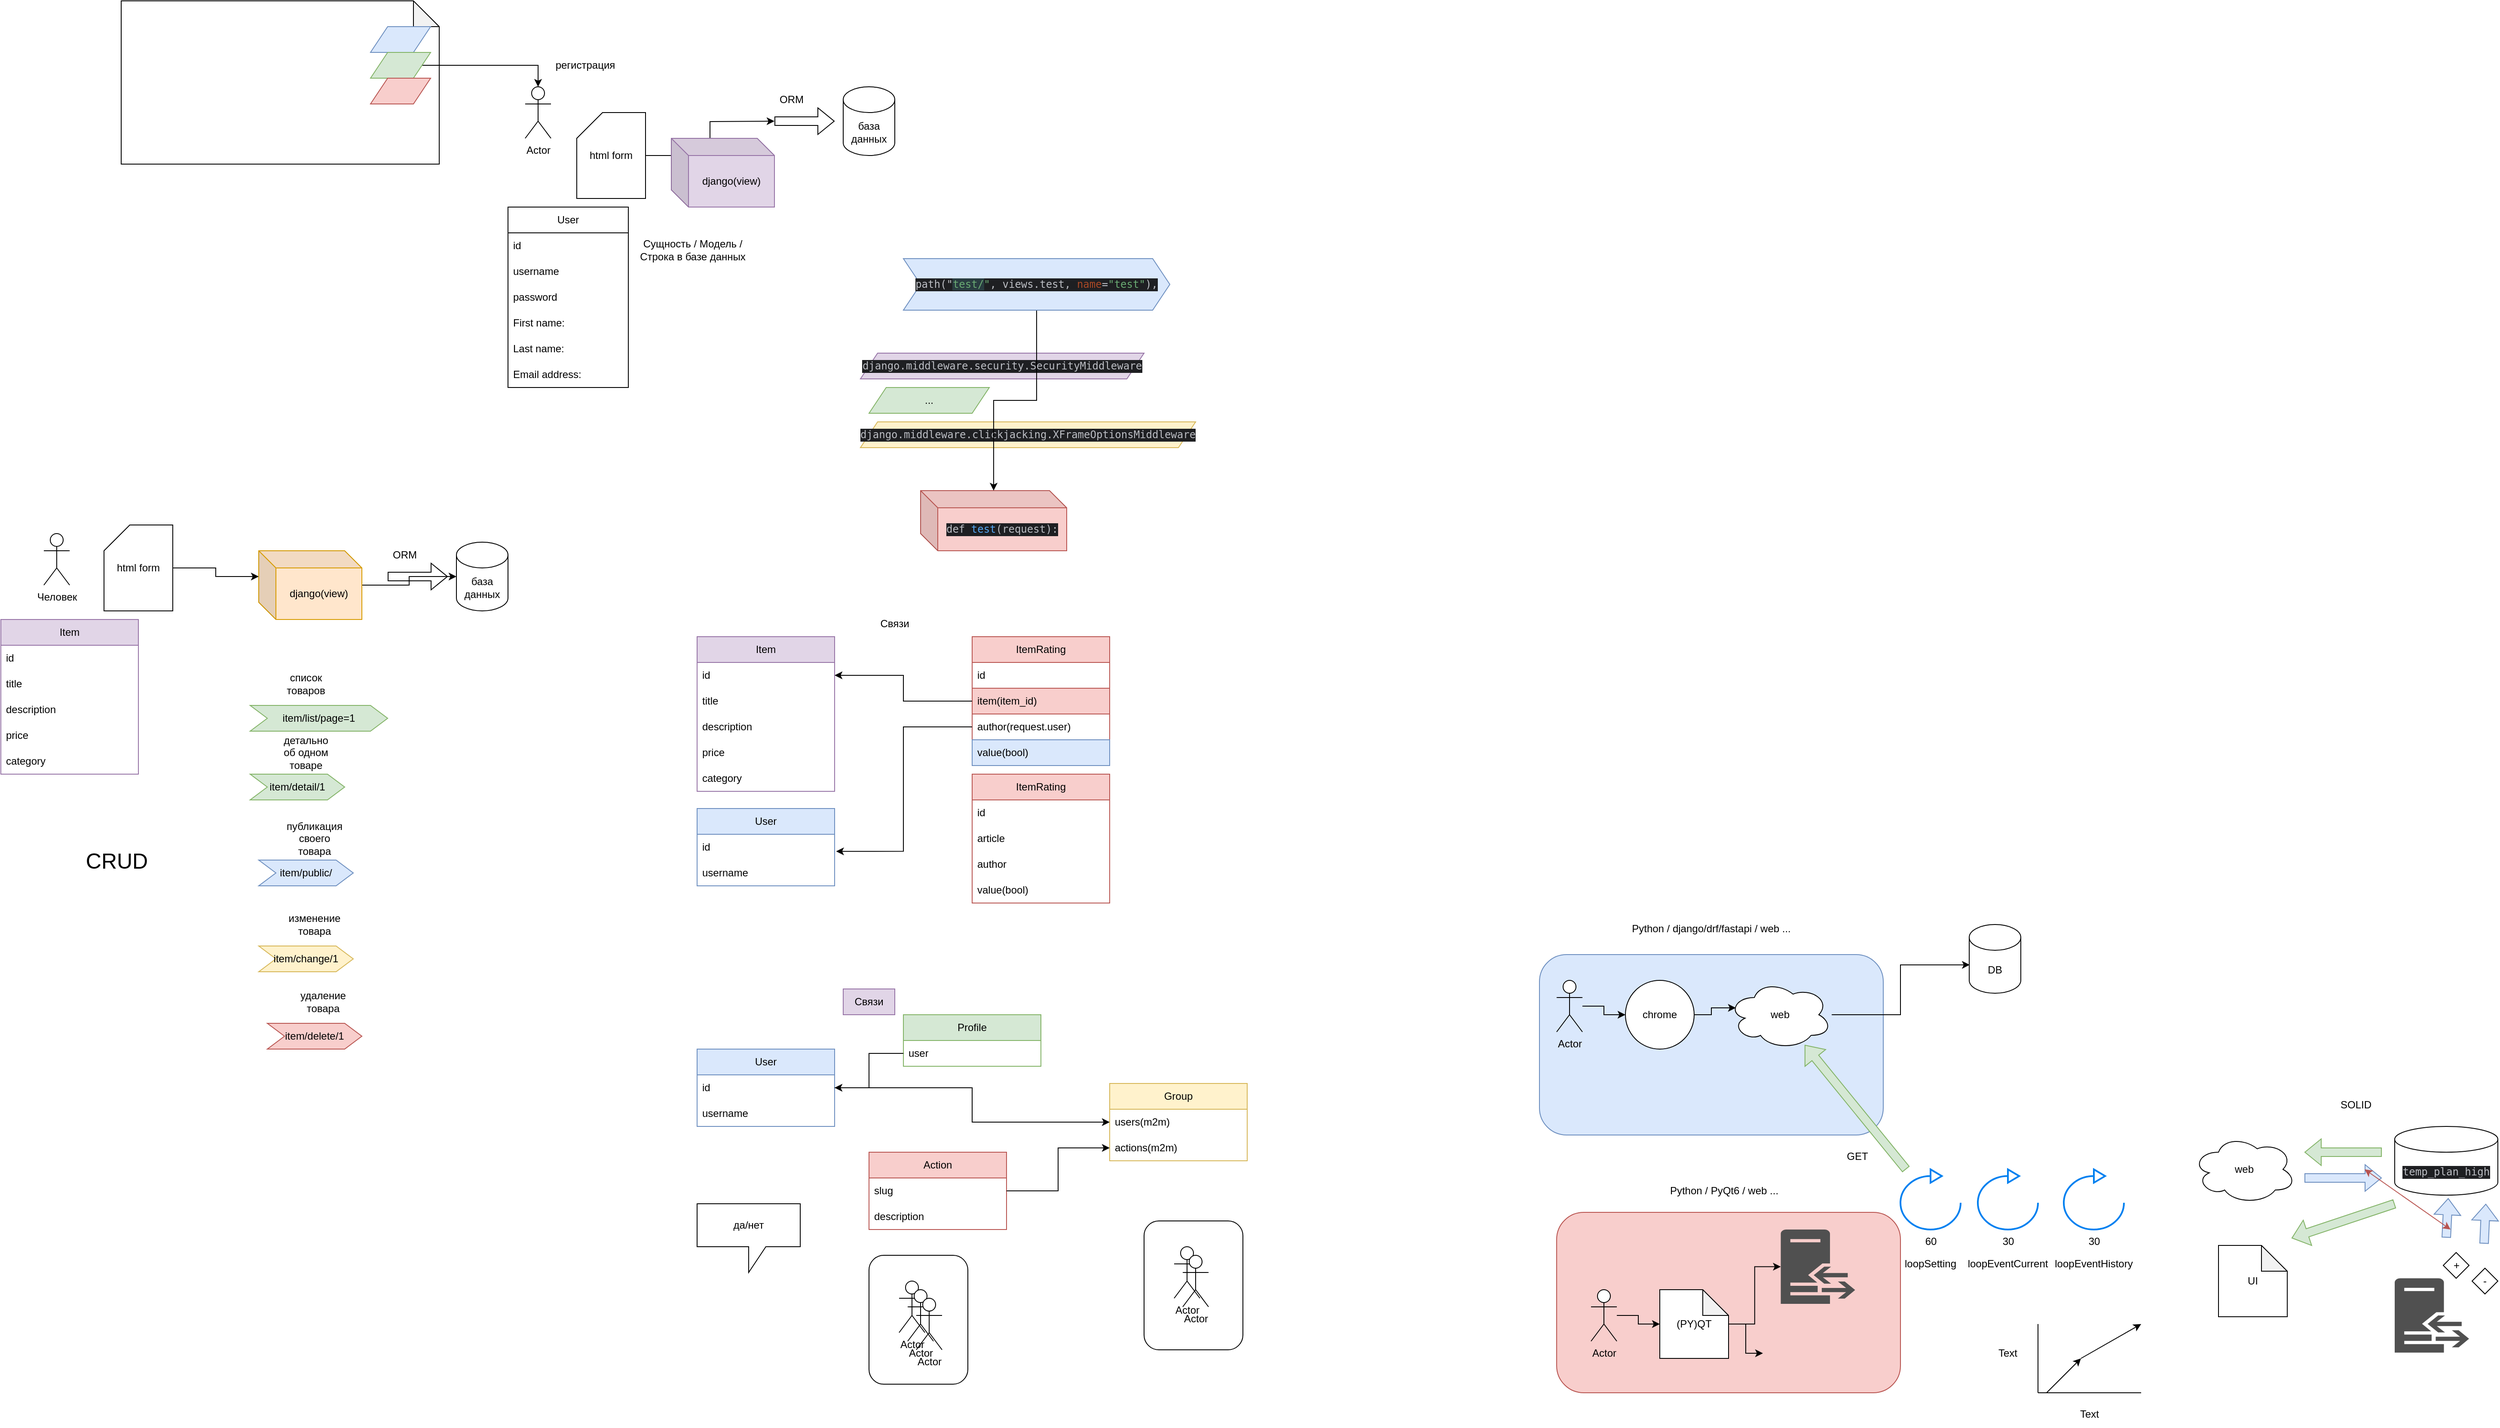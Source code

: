 <mxfile version="22.1.21" type="device">
  <diagram name="Page-1" id="q2rL_VKyclA_JpW7a91s">
    <mxGraphModel dx="658" dy="370" grid="1" gridSize="10" guides="1" tooltips="1" connect="1" arrows="1" fold="1" page="1" pageScale="1" pageWidth="850" pageHeight="1100" math="0" shadow="0">
      <root>
        <mxCell id="0" />
        <mxCell id="1" parent="0" />
        <mxCell id="zW5cg0SdhXVSHi8XT4jg-17" value="" style="rounded=1;whiteSpace=wrap;html=1;fillColor=#dae8fc;strokeColor=#6c8ebf;" vertex="1" parent="1">
          <mxGeometry x="1860" y="1250" width="400" height="210" as="geometry" />
        </mxCell>
        <mxCell id="zW5cg0SdhXVSHi8XT4jg-10" value="" style="rounded=1;whiteSpace=wrap;html=1;fillColor=#f8cecc;strokeColor=#b85450;" vertex="1" parent="1">
          <mxGeometry x="1880" y="1550" width="400" height="210" as="geometry" />
        </mxCell>
        <mxCell id="6tnuCzHY1u2nvvSiSaDE-1" value="" style="shape=note;whiteSpace=wrap;html=1;backgroundOutline=1;darkOpacity=0.05;" parent="1" vertex="1">
          <mxGeometry x="210" y="140" width="370" height="190" as="geometry" />
        </mxCell>
        <mxCell id="6tnuCzHY1u2nvvSiSaDE-2" value="" style="shape=parallelogram;perimeter=parallelogramPerimeter;whiteSpace=wrap;html=1;fixedSize=1;fillColor=#dae8fc;strokeColor=#6c8ebf;" parent="1" vertex="1">
          <mxGeometry x="500" y="170" width="70" height="30" as="geometry" />
        </mxCell>
        <mxCell id="6tnuCzHY1u2nvvSiSaDE-6" style="edgeStyle=orthogonalEdgeStyle;rounded=0;orthogonalLoop=1;jettySize=auto;html=1;" parent="1" source="6tnuCzHY1u2nvvSiSaDE-3" target="6tnuCzHY1u2nvvSiSaDE-5" edge="1">
          <mxGeometry relative="1" as="geometry" />
        </mxCell>
        <mxCell id="6tnuCzHY1u2nvvSiSaDE-3" value="" style="shape=parallelogram;perimeter=parallelogramPerimeter;whiteSpace=wrap;html=1;fixedSize=1;fillColor=#d5e8d4;strokeColor=#82b366;" parent="1" vertex="1">
          <mxGeometry x="500" y="200" width="70" height="30" as="geometry" />
        </mxCell>
        <mxCell id="6tnuCzHY1u2nvvSiSaDE-4" value="" style="shape=parallelogram;perimeter=parallelogramPerimeter;whiteSpace=wrap;html=1;fixedSize=1;fillColor=#f8cecc;strokeColor=#b85450;" parent="1" vertex="1">
          <mxGeometry x="500" y="230" width="70" height="30" as="geometry" />
        </mxCell>
        <mxCell id="6tnuCzHY1u2nvvSiSaDE-5" value="Actor" style="shape=umlActor;verticalLabelPosition=bottom;verticalAlign=top;html=1;outlineConnect=0;" parent="1" vertex="1">
          <mxGeometry x="680" y="240" width="30" height="60" as="geometry" />
        </mxCell>
        <mxCell id="6tnuCzHY1u2nvvSiSaDE-7" value="регистрация" style="text;html=1;strokeColor=none;fillColor=none;align=center;verticalAlign=middle;whiteSpace=wrap;rounded=0;" parent="1" vertex="1">
          <mxGeometry x="700" y="200" width="100" height="30" as="geometry" />
        </mxCell>
        <mxCell id="6tnuCzHY1u2nvvSiSaDE-8" value="база данных" style="shape=cylinder3;whiteSpace=wrap;html=1;boundedLbl=1;backgroundOutline=1;size=15;" parent="1" vertex="1">
          <mxGeometry x="1050" y="240" width="60" height="80" as="geometry" />
        </mxCell>
        <mxCell id="6tnuCzHY1u2nvvSiSaDE-9" value="" style="shape=flexArrow;endArrow=classic;html=1;rounded=0;" parent="1" edge="1">
          <mxGeometry width="50" height="50" relative="1" as="geometry">
            <mxPoint x="970" y="280" as="sourcePoint" />
            <mxPoint x="1040" y="280" as="targetPoint" />
          </mxGeometry>
        </mxCell>
        <mxCell id="6tnuCzHY1u2nvvSiSaDE-10" value="ORM" style="text;html=1;strokeColor=none;fillColor=none;align=center;verticalAlign=middle;whiteSpace=wrap;rounded=0;" parent="1" vertex="1">
          <mxGeometry x="960" y="240" width="60" height="30" as="geometry" />
        </mxCell>
        <mxCell id="6tnuCzHY1u2nvvSiSaDE-21" style="edgeStyle=orthogonalEdgeStyle;rounded=0;orthogonalLoop=1;jettySize=auto;html=1;" parent="1" source="6tnuCzHY1u2nvvSiSaDE-11" edge="1">
          <mxGeometry relative="1" as="geometry">
            <mxPoint x="970" y="280" as="targetPoint" />
          </mxGeometry>
        </mxCell>
        <mxCell id="6tnuCzHY1u2nvvSiSaDE-11" value="html form" style="shape=card;whiteSpace=wrap;html=1;" parent="1" vertex="1">
          <mxGeometry x="740" y="270" width="80" height="100" as="geometry" />
        </mxCell>
        <mxCell id="6tnuCzHY1u2nvvSiSaDE-12" value="User" style="swimlane;fontStyle=0;childLayout=stackLayout;horizontal=1;startSize=30;horizontalStack=0;resizeParent=1;resizeParentMax=0;resizeLast=0;collapsible=1;marginBottom=0;whiteSpace=wrap;html=1;" parent="1" vertex="1">
          <mxGeometry x="660" y="380" width="140" height="210" as="geometry" />
        </mxCell>
        <mxCell id="6tnuCzHY1u2nvvSiSaDE-13" value="id" style="text;strokeColor=none;fillColor=none;align=left;verticalAlign=middle;spacingLeft=4;spacingRight=4;overflow=hidden;points=[[0,0.5],[1,0.5]];portConstraint=eastwest;rotatable=0;whiteSpace=wrap;html=1;" parent="6tnuCzHY1u2nvvSiSaDE-12" vertex="1">
          <mxGeometry y="30" width="140" height="30" as="geometry" />
        </mxCell>
        <mxCell id="6tnuCzHY1u2nvvSiSaDE-14" value="username" style="text;strokeColor=none;fillColor=none;align=left;verticalAlign=middle;spacingLeft=4;spacingRight=4;overflow=hidden;points=[[0,0.5],[1,0.5]];portConstraint=eastwest;rotatable=0;whiteSpace=wrap;html=1;" parent="6tnuCzHY1u2nvvSiSaDE-12" vertex="1">
          <mxGeometry y="60" width="140" height="30" as="geometry" />
        </mxCell>
        <mxCell id="6tnuCzHY1u2nvvSiSaDE-15" value="password" style="text;strokeColor=none;fillColor=none;align=left;verticalAlign=middle;spacingLeft=4;spacingRight=4;overflow=hidden;points=[[0,0.5],[1,0.5]];portConstraint=eastwest;rotatable=0;whiteSpace=wrap;html=1;" parent="6tnuCzHY1u2nvvSiSaDE-12" vertex="1">
          <mxGeometry y="90" width="140" height="30" as="geometry" />
        </mxCell>
        <mxCell id="6tnuCzHY1u2nvvSiSaDE-17" value="First name:" style="text;strokeColor=none;fillColor=none;align=left;verticalAlign=middle;spacingLeft=4;spacingRight=4;overflow=hidden;points=[[0,0.5],[1,0.5]];portConstraint=eastwest;rotatable=0;whiteSpace=wrap;html=1;" parent="6tnuCzHY1u2nvvSiSaDE-12" vertex="1">
          <mxGeometry y="120" width="140" height="30" as="geometry" />
        </mxCell>
        <mxCell id="6tnuCzHY1u2nvvSiSaDE-18" value="Last name:" style="text;strokeColor=none;fillColor=none;align=left;verticalAlign=middle;spacingLeft=4;spacingRight=4;overflow=hidden;points=[[0,0.5],[1,0.5]];portConstraint=eastwest;rotatable=0;whiteSpace=wrap;html=1;" parent="6tnuCzHY1u2nvvSiSaDE-12" vertex="1">
          <mxGeometry y="150" width="140" height="30" as="geometry" />
        </mxCell>
        <mxCell id="6tnuCzHY1u2nvvSiSaDE-19" value="Email address:" style="text;strokeColor=none;fillColor=none;align=left;verticalAlign=middle;spacingLeft=4;spacingRight=4;overflow=hidden;points=[[0,0.5],[1,0.5]];portConstraint=eastwest;rotatable=0;whiteSpace=wrap;html=1;" parent="6tnuCzHY1u2nvvSiSaDE-12" vertex="1">
          <mxGeometry y="180" width="140" height="30" as="geometry" />
        </mxCell>
        <mxCell id="6tnuCzHY1u2nvvSiSaDE-20" value="Сущность / Модель / Строка в базе данных" style="text;html=1;strokeColor=none;fillColor=none;align=center;verticalAlign=middle;whiteSpace=wrap;rounded=0;" parent="1" vertex="1">
          <mxGeometry x="810" y="410" width="130" height="40" as="geometry" />
        </mxCell>
        <mxCell id="6tnuCzHY1u2nvvSiSaDE-22" value="django(view)" style="shape=cube;whiteSpace=wrap;html=1;boundedLbl=1;backgroundOutline=1;darkOpacity=0.05;darkOpacity2=0.1;fillColor=#e1d5e7;strokeColor=#9673a6;" parent="1" vertex="1">
          <mxGeometry x="850" y="300" width="120" height="80" as="geometry" />
        </mxCell>
        <mxCell id="6tnuCzHY1u2nvvSiSaDE-23" value="Человек" style="shape=umlActor;verticalLabelPosition=bottom;verticalAlign=top;html=1;outlineConnect=0;" parent="1" vertex="1">
          <mxGeometry x="120" y="760" width="30" height="60" as="geometry" />
        </mxCell>
        <mxCell id="6tnuCzHY1u2nvvSiSaDE-24" value="html form" style="shape=card;whiteSpace=wrap;html=1;" parent="1" vertex="1">
          <mxGeometry x="190" y="750" width="80" height="100" as="geometry" />
        </mxCell>
        <mxCell id="6tnuCzHY1u2nvvSiSaDE-25" value="Item" style="swimlane;fontStyle=0;childLayout=stackLayout;horizontal=1;startSize=30;horizontalStack=0;resizeParent=1;resizeParentMax=0;resizeLast=0;collapsible=1;marginBottom=0;whiteSpace=wrap;html=1;fillColor=#e1d5e7;strokeColor=#9673a6;" parent="1" vertex="1">
          <mxGeometry x="70" y="860" width="160" height="180" as="geometry" />
        </mxCell>
        <mxCell id="6tnuCzHY1u2nvvSiSaDE-26" value="id" style="text;strokeColor=none;fillColor=none;align=left;verticalAlign=middle;spacingLeft=4;spacingRight=4;overflow=hidden;points=[[0,0.5],[1,0.5]];portConstraint=eastwest;rotatable=0;whiteSpace=wrap;html=1;" parent="6tnuCzHY1u2nvvSiSaDE-25" vertex="1">
          <mxGeometry y="30" width="160" height="30" as="geometry" />
        </mxCell>
        <mxCell id="6tnuCzHY1u2nvvSiSaDE-27" value="title" style="text;strokeColor=none;fillColor=none;align=left;verticalAlign=middle;spacingLeft=4;spacingRight=4;overflow=hidden;points=[[0,0.5],[1,0.5]];portConstraint=eastwest;rotatable=0;whiteSpace=wrap;html=1;" parent="6tnuCzHY1u2nvvSiSaDE-25" vertex="1">
          <mxGeometry y="60" width="160" height="30" as="geometry" />
        </mxCell>
        <mxCell id="6tnuCzHY1u2nvvSiSaDE-28" value="description" style="text;strokeColor=none;fillColor=none;align=left;verticalAlign=middle;spacingLeft=4;spacingRight=4;overflow=hidden;points=[[0,0.5],[1,0.5]];portConstraint=eastwest;rotatable=0;whiteSpace=wrap;html=1;" parent="6tnuCzHY1u2nvvSiSaDE-25" vertex="1">
          <mxGeometry y="90" width="160" height="30" as="geometry" />
        </mxCell>
        <mxCell id="6tnuCzHY1u2nvvSiSaDE-29" value="price" style="text;strokeColor=none;fillColor=none;align=left;verticalAlign=middle;spacingLeft=4;spacingRight=4;overflow=hidden;points=[[0,0.5],[1,0.5]];portConstraint=eastwest;rotatable=0;whiteSpace=wrap;html=1;" parent="6tnuCzHY1u2nvvSiSaDE-25" vertex="1">
          <mxGeometry y="120" width="160" height="30" as="geometry" />
        </mxCell>
        <mxCell id="6tnuCzHY1u2nvvSiSaDE-30" value="category" style="text;strokeColor=none;fillColor=none;align=left;verticalAlign=middle;spacingLeft=4;spacingRight=4;overflow=hidden;points=[[0,0.5],[1,0.5]];portConstraint=eastwest;rotatable=0;whiteSpace=wrap;html=1;" parent="6tnuCzHY1u2nvvSiSaDE-25" vertex="1">
          <mxGeometry y="150" width="160" height="30" as="geometry" />
        </mxCell>
        <mxCell id="6tnuCzHY1u2nvvSiSaDE-32" value="item/list/page=1" style="shape=step;perimeter=stepPerimeter;whiteSpace=wrap;html=1;fixedSize=1;fillColor=#d5e8d4;strokeColor=#82b366;" parent="1" vertex="1">
          <mxGeometry x="360" y="960" width="160" height="30" as="geometry" />
        </mxCell>
        <mxCell id="6tnuCzHY1u2nvvSiSaDE-33" value="item/detail/1" style="shape=step;perimeter=stepPerimeter;whiteSpace=wrap;html=1;fixedSize=1;fillColor=#d5e8d4;strokeColor=#82b366;" parent="1" vertex="1">
          <mxGeometry x="360" y="1040" width="110" height="30" as="geometry" />
        </mxCell>
        <mxCell id="6tnuCzHY1u2nvvSiSaDE-34" value="список товаров" style="text;html=1;strokeColor=none;fillColor=none;align=center;verticalAlign=middle;whiteSpace=wrap;rounded=0;" parent="1" vertex="1">
          <mxGeometry x="395" y="920" width="60" height="30" as="geometry" />
        </mxCell>
        <mxCell id="6tnuCzHY1u2nvvSiSaDE-35" value="детально об одном товаре" style="text;html=1;strokeColor=none;fillColor=none;align=center;verticalAlign=middle;whiteSpace=wrap;rounded=0;" parent="1" vertex="1">
          <mxGeometry x="395" y="1000" width="60" height="30" as="geometry" />
        </mxCell>
        <mxCell id="6tnuCzHY1u2nvvSiSaDE-36" value="item/public/" style="shape=step;perimeter=stepPerimeter;whiteSpace=wrap;html=1;fixedSize=1;fillColor=#dae8fc;strokeColor=#6c8ebf;" parent="1" vertex="1">
          <mxGeometry x="370" y="1140" width="110" height="30" as="geometry" />
        </mxCell>
        <mxCell id="6tnuCzHY1u2nvvSiSaDE-37" value="публикация своего товара" style="text;html=1;strokeColor=none;fillColor=none;align=center;verticalAlign=middle;whiteSpace=wrap;rounded=0;" parent="1" vertex="1">
          <mxGeometry x="405" y="1100" width="60" height="30" as="geometry" />
        </mxCell>
        <mxCell id="6tnuCzHY1u2nvvSiSaDE-38" value="item/change/1" style="shape=step;perimeter=stepPerimeter;whiteSpace=wrap;html=1;fixedSize=1;fillColor=#fff2cc;strokeColor=#d6b656;" parent="1" vertex="1">
          <mxGeometry x="370" y="1240" width="110" height="30" as="geometry" />
        </mxCell>
        <mxCell id="6tnuCzHY1u2nvvSiSaDE-39" value="изменение товара" style="text;html=1;strokeColor=none;fillColor=none;align=center;verticalAlign=middle;whiteSpace=wrap;rounded=0;" parent="1" vertex="1">
          <mxGeometry x="405" y="1200" width="60" height="30" as="geometry" />
        </mxCell>
        <mxCell id="6tnuCzHY1u2nvvSiSaDE-40" value="item/delete/1" style="shape=step;perimeter=stepPerimeter;whiteSpace=wrap;html=1;fixedSize=1;fillColor=#f8cecc;strokeColor=#b85450;" parent="1" vertex="1">
          <mxGeometry x="380" y="1330" width="110" height="30" as="geometry" />
        </mxCell>
        <mxCell id="6tnuCzHY1u2nvvSiSaDE-41" value="удаление товара" style="text;html=1;strokeColor=none;fillColor=none;align=center;verticalAlign=middle;whiteSpace=wrap;rounded=0;" parent="1" vertex="1">
          <mxGeometry x="415" y="1290" width="60" height="30" as="geometry" />
        </mxCell>
        <mxCell id="6tnuCzHY1u2nvvSiSaDE-42" value="&lt;span style=&quot;font-size: 25px;&quot;&gt;CRUD&lt;/span&gt;" style="text;html=1;strokeColor=none;fillColor=none;align=center;verticalAlign=middle;whiteSpace=wrap;rounded=0;" parent="1" vertex="1">
          <mxGeometry x="160" y="1120" width="90" height="40" as="geometry" />
        </mxCell>
        <mxCell id="6tnuCzHY1u2nvvSiSaDE-43" value="база данных" style="shape=cylinder3;whiteSpace=wrap;html=1;boundedLbl=1;backgroundOutline=1;size=15;" parent="1" vertex="1">
          <mxGeometry x="600" y="770" width="60" height="80" as="geometry" />
        </mxCell>
        <mxCell id="6tnuCzHY1u2nvvSiSaDE-46" style="edgeStyle=orthogonalEdgeStyle;rounded=0;orthogonalLoop=1;jettySize=auto;html=1;" parent="1" source="6tnuCzHY1u2nvvSiSaDE-44" target="6tnuCzHY1u2nvvSiSaDE-43" edge="1">
          <mxGeometry relative="1" as="geometry" />
        </mxCell>
        <mxCell id="6tnuCzHY1u2nvvSiSaDE-44" value="django(view)" style="shape=cube;whiteSpace=wrap;html=1;boundedLbl=1;backgroundOutline=1;darkOpacity=0.05;darkOpacity2=0.1;fillColor=#ffe6cc;strokeColor=#d79b00;" parent="1" vertex="1">
          <mxGeometry x="370" y="780" width="120" height="80" as="geometry" />
        </mxCell>
        <mxCell id="6tnuCzHY1u2nvvSiSaDE-45" style="edgeStyle=orthogonalEdgeStyle;rounded=0;orthogonalLoop=1;jettySize=auto;html=1;entryX=0;entryY=0;entryDx=0;entryDy=30;entryPerimeter=0;" parent="1" source="6tnuCzHY1u2nvvSiSaDE-24" target="6tnuCzHY1u2nvvSiSaDE-44" edge="1">
          <mxGeometry relative="1" as="geometry" />
        </mxCell>
        <mxCell id="6tnuCzHY1u2nvvSiSaDE-47" value="" style="shape=flexArrow;endArrow=classic;html=1;rounded=0;" parent="1" edge="1">
          <mxGeometry width="50" height="50" relative="1" as="geometry">
            <mxPoint x="520" y="810.0" as="sourcePoint" />
            <mxPoint x="590" y="810.0" as="targetPoint" />
          </mxGeometry>
        </mxCell>
        <mxCell id="6tnuCzHY1u2nvvSiSaDE-48" value="ORM" style="text;html=1;strokeColor=none;fillColor=none;align=center;verticalAlign=middle;whiteSpace=wrap;rounded=0;" parent="1" vertex="1">
          <mxGeometry x="510" y="770.0" width="60" height="30" as="geometry" />
        </mxCell>
        <mxCell id="xW_o7UDnN0EhlQ_JEsIn-1" value="Item" style="swimlane;fontStyle=0;childLayout=stackLayout;horizontal=1;startSize=30;horizontalStack=0;resizeParent=1;resizeParentMax=0;resizeLast=0;collapsible=1;marginBottom=0;whiteSpace=wrap;html=1;fillColor=#e1d5e7;strokeColor=#9673a6;" parent="1" vertex="1">
          <mxGeometry x="880" y="880" width="160" height="180" as="geometry" />
        </mxCell>
        <mxCell id="xW_o7UDnN0EhlQ_JEsIn-2" value="id" style="text;strokeColor=none;fillColor=none;align=left;verticalAlign=middle;spacingLeft=4;spacingRight=4;overflow=hidden;points=[[0,0.5],[1,0.5]];portConstraint=eastwest;rotatable=0;whiteSpace=wrap;html=1;" parent="xW_o7UDnN0EhlQ_JEsIn-1" vertex="1">
          <mxGeometry y="30" width="160" height="30" as="geometry" />
        </mxCell>
        <mxCell id="xW_o7UDnN0EhlQ_JEsIn-3" value="title" style="text;strokeColor=none;fillColor=none;align=left;verticalAlign=middle;spacingLeft=4;spacingRight=4;overflow=hidden;points=[[0,0.5],[1,0.5]];portConstraint=eastwest;rotatable=0;whiteSpace=wrap;html=1;" parent="xW_o7UDnN0EhlQ_JEsIn-1" vertex="1">
          <mxGeometry y="60" width="160" height="30" as="geometry" />
        </mxCell>
        <mxCell id="xW_o7UDnN0EhlQ_JEsIn-4" value="description" style="text;strokeColor=none;fillColor=none;align=left;verticalAlign=middle;spacingLeft=4;spacingRight=4;overflow=hidden;points=[[0,0.5],[1,0.5]];portConstraint=eastwest;rotatable=0;whiteSpace=wrap;html=1;" parent="xW_o7UDnN0EhlQ_JEsIn-1" vertex="1">
          <mxGeometry y="90" width="160" height="30" as="geometry" />
        </mxCell>
        <mxCell id="xW_o7UDnN0EhlQ_JEsIn-5" value="price" style="text;strokeColor=none;fillColor=none;align=left;verticalAlign=middle;spacingLeft=4;spacingRight=4;overflow=hidden;points=[[0,0.5],[1,0.5]];portConstraint=eastwest;rotatable=0;whiteSpace=wrap;html=1;" parent="xW_o7UDnN0EhlQ_JEsIn-1" vertex="1">
          <mxGeometry y="120" width="160" height="30" as="geometry" />
        </mxCell>
        <mxCell id="xW_o7UDnN0EhlQ_JEsIn-6" value="category" style="text;strokeColor=none;fillColor=none;align=left;verticalAlign=middle;spacingLeft=4;spacingRight=4;overflow=hidden;points=[[0,0.5],[1,0.5]];portConstraint=eastwest;rotatable=0;whiteSpace=wrap;html=1;" parent="xW_o7UDnN0EhlQ_JEsIn-1" vertex="1">
          <mxGeometry y="150" width="160" height="30" as="geometry" />
        </mxCell>
        <mxCell id="xW_o7UDnN0EhlQ_JEsIn-7" value="ItemRating" style="swimlane;fontStyle=0;childLayout=stackLayout;horizontal=1;startSize=30;horizontalStack=0;resizeParent=1;resizeParentMax=0;resizeLast=0;collapsible=1;marginBottom=0;whiteSpace=wrap;html=1;fillColor=#f8cecc;strokeColor=#b85450;" parent="1" vertex="1">
          <mxGeometry x="1200" y="880" width="160" height="150" as="geometry" />
        </mxCell>
        <mxCell id="xW_o7UDnN0EhlQ_JEsIn-8" value="id" style="text;strokeColor=none;fillColor=none;align=left;verticalAlign=middle;spacingLeft=4;spacingRight=4;overflow=hidden;points=[[0,0.5],[1,0.5]];portConstraint=eastwest;rotatable=0;whiteSpace=wrap;html=1;" parent="xW_o7UDnN0EhlQ_JEsIn-7" vertex="1">
          <mxGeometry y="30" width="160" height="30" as="geometry" />
        </mxCell>
        <mxCell id="xW_o7UDnN0EhlQ_JEsIn-9" value="item(item_id)" style="text;strokeColor=#b85450;fillColor=#f8cecc;align=left;verticalAlign=middle;spacingLeft=4;spacingRight=4;overflow=hidden;points=[[0,0.5],[1,0.5]];portConstraint=eastwest;rotatable=0;whiteSpace=wrap;html=1;" parent="xW_o7UDnN0EhlQ_JEsIn-7" vertex="1">
          <mxGeometry y="60" width="160" height="30" as="geometry" />
        </mxCell>
        <mxCell id="xW_o7UDnN0EhlQ_JEsIn-10" value="author(request.user)" style="text;strokeColor=none;fillColor=none;align=left;verticalAlign=middle;spacingLeft=4;spacingRight=4;overflow=hidden;points=[[0,0.5],[1,0.5]];portConstraint=eastwest;rotatable=0;whiteSpace=wrap;html=1;" parent="xW_o7UDnN0EhlQ_JEsIn-7" vertex="1">
          <mxGeometry y="90" width="160" height="30" as="geometry" />
        </mxCell>
        <mxCell id="xW_o7UDnN0EhlQ_JEsIn-11" value="value(bool)" style="text;strokeColor=#6c8ebf;fillColor=#dae8fc;align=left;verticalAlign=middle;spacingLeft=4;spacingRight=4;overflow=hidden;points=[[0,0.5],[1,0.5]];portConstraint=eastwest;rotatable=0;whiteSpace=wrap;html=1;" parent="xW_o7UDnN0EhlQ_JEsIn-7" vertex="1">
          <mxGeometry y="120" width="160" height="30" as="geometry" />
        </mxCell>
        <mxCell id="xW_o7UDnN0EhlQ_JEsIn-13" style="edgeStyle=orthogonalEdgeStyle;rounded=0;orthogonalLoop=1;jettySize=auto;html=1;entryX=1;entryY=0.5;entryDx=0;entryDy=0;" parent="1" source="xW_o7UDnN0EhlQ_JEsIn-9" target="xW_o7UDnN0EhlQ_JEsIn-2" edge="1">
          <mxGeometry relative="1" as="geometry" />
        </mxCell>
        <mxCell id="xW_o7UDnN0EhlQ_JEsIn-14" value="User" style="swimlane;fontStyle=0;childLayout=stackLayout;horizontal=1;startSize=30;horizontalStack=0;resizeParent=1;resizeParentMax=0;resizeLast=0;collapsible=1;marginBottom=0;whiteSpace=wrap;html=1;fillColor=#dae8fc;strokeColor=#6c8ebf;" parent="1" vertex="1">
          <mxGeometry x="880" y="1080" width="160" height="90" as="geometry" />
        </mxCell>
        <mxCell id="xW_o7UDnN0EhlQ_JEsIn-15" value="id" style="text;strokeColor=none;fillColor=none;align=left;verticalAlign=middle;spacingLeft=4;spacingRight=4;overflow=hidden;points=[[0,0.5],[1,0.5]];portConstraint=eastwest;rotatable=0;whiteSpace=wrap;html=1;" parent="xW_o7UDnN0EhlQ_JEsIn-14" vertex="1">
          <mxGeometry y="30" width="160" height="30" as="geometry" />
        </mxCell>
        <mxCell id="xW_o7UDnN0EhlQ_JEsIn-16" value="username" style="text;strokeColor=none;fillColor=none;align=left;verticalAlign=middle;spacingLeft=4;spacingRight=4;overflow=hidden;points=[[0,0.5],[1,0.5]];portConstraint=eastwest;rotatable=0;whiteSpace=wrap;html=1;" parent="xW_o7UDnN0EhlQ_JEsIn-14" vertex="1">
          <mxGeometry y="60" width="160" height="30" as="geometry" />
        </mxCell>
        <mxCell id="xW_o7UDnN0EhlQ_JEsIn-20" style="edgeStyle=orthogonalEdgeStyle;rounded=0;orthogonalLoop=1;jettySize=auto;html=1;entryX=1.011;entryY=0.661;entryDx=0;entryDy=0;entryPerimeter=0;" parent="1" source="xW_o7UDnN0EhlQ_JEsIn-10" target="xW_o7UDnN0EhlQ_JEsIn-15" edge="1">
          <mxGeometry relative="1" as="geometry" />
        </mxCell>
        <mxCell id="xW_o7UDnN0EhlQ_JEsIn-27" value="ItemRating" style="swimlane;fontStyle=0;childLayout=stackLayout;horizontal=1;startSize=30;horizontalStack=0;resizeParent=1;resizeParentMax=0;resizeLast=0;collapsible=1;marginBottom=0;whiteSpace=wrap;html=1;fillColor=#f8cecc;strokeColor=#b85450;" parent="1" vertex="1">
          <mxGeometry x="1200" y="1040" width="160" height="150" as="geometry" />
        </mxCell>
        <mxCell id="xW_o7UDnN0EhlQ_JEsIn-28" value="id" style="text;strokeColor=none;fillColor=none;align=left;verticalAlign=middle;spacingLeft=4;spacingRight=4;overflow=hidden;points=[[0,0.5],[1,0.5]];portConstraint=eastwest;rotatable=0;whiteSpace=wrap;html=1;" parent="xW_o7UDnN0EhlQ_JEsIn-27" vertex="1">
          <mxGeometry y="30" width="160" height="30" as="geometry" />
        </mxCell>
        <mxCell id="xW_o7UDnN0EhlQ_JEsIn-29" value="article" style="text;strokeColor=none;fillColor=none;align=left;verticalAlign=middle;spacingLeft=4;spacingRight=4;overflow=hidden;points=[[0,0.5],[1,0.5]];portConstraint=eastwest;rotatable=0;whiteSpace=wrap;html=1;" parent="xW_o7UDnN0EhlQ_JEsIn-27" vertex="1">
          <mxGeometry y="60" width="160" height="30" as="geometry" />
        </mxCell>
        <mxCell id="xW_o7UDnN0EhlQ_JEsIn-30" value="author" style="text;strokeColor=none;fillColor=none;align=left;verticalAlign=middle;spacingLeft=4;spacingRight=4;overflow=hidden;points=[[0,0.5],[1,0.5]];portConstraint=eastwest;rotatable=0;whiteSpace=wrap;html=1;" parent="xW_o7UDnN0EhlQ_JEsIn-27" vertex="1">
          <mxGeometry y="90" width="160" height="30" as="geometry" />
        </mxCell>
        <mxCell id="xW_o7UDnN0EhlQ_JEsIn-31" value="value(bool)" style="text;strokeColor=none;fillColor=none;align=left;verticalAlign=middle;spacingLeft=4;spacingRight=4;overflow=hidden;points=[[0,0.5],[1,0.5]];portConstraint=eastwest;rotatable=0;whiteSpace=wrap;html=1;" parent="xW_o7UDnN0EhlQ_JEsIn-27" vertex="1">
          <mxGeometry y="120" width="160" height="30" as="geometry" />
        </mxCell>
        <mxCell id="xW_o7UDnN0EhlQ_JEsIn-32" value="Связи" style="text;html=1;strokeColor=none;fillColor=none;align=center;verticalAlign=middle;whiteSpace=wrap;rounded=0;" parent="1" vertex="1">
          <mxGeometry x="1080" y="850" width="60" height="30" as="geometry" />
        </mxCell>
        <mxCell id="vmLFZpmhNMiIunfOax3F-1" value="&lt;div style=&quot;background-color:#1e1f22;color:#bcbec4&quot;&gt;&lt;pre style=&quot;font-family:&#39;JetBrains Mono&#39;,monospace;font-size:26,3pt;&quot;&gt;django.middleware.security.SecurityMiddleware&lt;/pre&gt;&lt;/div&gt;" style="shape=parallelogram;perimeter=parallelogramPerimeter;whiteSpace=wrap;html=1;fixedSize=1;fillColor=#e1d5e7;strokeColor=#9673a6;" parent="1" vertex="1">
          <mxGeometry x="1070" y="550" width="330" height="30" as="geometry" />
        </mxCell>
        <mxCell id="vmLFZpmhNMiIunfOax3F-2" value="..." style="shape=parallelogram;perimeter=parallelogramPerimeter;whiteSpace=wrap;html=1;fixedSize=1;fillColor=#d5e8d4;strokeColor=#82b366;" parent="1" vertex="1">
          <mxGeometry x="1080" y="590" width="140" height="30" as="geometry" />
        </mxCell>
        <mxCell id="vmLFZpmhNMiIunfOax3F-3" value="&lt;div style=&quot;background-color:#1e1f22;color:#bcbec4&quot;&gt;&lt;pre style=&quot;font-family:&#39;JetBrains Mono&#39;,monospace;font-size:24,8pt;&quot;&gt;django.middleware.clickjacking.XFrameOptionsMiddleware&lt;/pre&gt;&lt;/div&gt;" style="shape=parallelogram;perimeter=parallelogramPerimeter;whiteSpace=wrap;html=1;fixedSize=1;fillColor=#fff2cc;strokeColor=#d6b656;" parent="1" vertex="1">
          <mxGeometry x="1070" y="630" width="390" height="30" as="geometry" />
        </mxCell>
        <mxCell id="vmLFZpmhNMiIunfOax3F-4" value="&lt;div style=&quot;background-color:#1e1f22;color:#bcbec4&quot;&gt;&lt;pre style=&quot;font-family:&#39;JetBrains Mono&#39;,monospace;font-size:30,0pt;&quot;&gt;def &lt;span style=&quot;color:#56a8f5;&quot;&gt;test&lt;/span&gt;(request):&lt;/pre&gt;&lt;/div&gt;" style="shape=cube;whiteSpace=wrap;html=1;boundedLbl=1;backgroundOutline=1;darkOpacity=0.05;darkOpacity2=0.1;fillColor=#f8cecc;strokeColor=#b85450;" parent="1" vertex="1">
          <mxGeometry x="1140" y="710" width="170" height="70" as="geometry" />
        </mxCell>
        <mxCell id="vmLFZpmhNMiIunfOax3F-6" style="edgeStyle=orthogonalEdgeStyle;rounded=0;orthogonalLoop=1;jettySize=auto;html=1;" parent="1" source="vmLFZpmhNMiIunfOax3F-5" target="vmLFZpmhNMiIunfOax3F-4" edge="1">
          <mxGeometry relative="1" as="geometry" />
        </mxCell>
        <mxCell id="vmLFZpmhNMiIunfOax3F-5" value="&lt;div style=&quot;background-color:#1e1f22;color:#bcbec4&quot;&gt;&lt;pre style=&quot;font-family:&#39;JetBrains Mono&#39;,monospace;font-size:30,0pt;&quot;&gt;path(&quot;&lt;span style=&quot;color:#6aab73;background-color:#293c40;&quot;&gt;test/&lt;/span&gt;&lt;span style=&quot;color:#6aab73;&quot;&gt;&quot;&lt;/span&gt;, views.test, &lt;span style=&quot;color:#aa4926;&quot;&gt;name&lt;/span&gt;=&lt;span style=&quot;color:#6aab73;&quot;&gt;&quot;test&quot;&lt;/span&gt;),&lt;/pre&gt;&lt;/div&gt;" style="shape=step;perimeter=stepPerimeter;whiteSpace=wrap;html=1;fixedSize=1;fillColor=#dae8fc;strokeColor=#6c8ebf;" parent="1" vertex="1">
          <mxGeometry x="1120" y="440" width="310" height="60" as="geometry" />
        </mxCell>
        <mxCell id="CfFgJpIFAq3FtqSEw6RY-13" value="User" style="swimlane;fontStyle=0;childLayout=stackLayout;horizontal=1;startSize=30;horizontalStack=0;resizeParent=1;resizeParentMax=0;resizeLast=0;collapsible=1;marginBottom=0;whiteSpace=wrap;html=1;fillColor=#dae8fc;strokeColor=#6c8ebf;" parent="1" vertex="1">
          <mxGeometry x="880" y="1360" width="160" height="90" as="geometry" />
        </mxCell>
        <mxCell id="CfFgJpIFAq3FtqSEw6RY-14" value="id" style="text;strokeColor=none;fillColor=none;align=left;verticalAlign=middle;spacingLeft=4;spacingRight=4;overflow=hidden;points=[[0,0.5],[1,0.5]];portConstraint=eastwest;rotatable=0;whiteSpace=wrap;html=1;" parent="CfFgJpIFAq3FtqSEw6RY-13" vertex="1">
          <mxGeometry y="30" width="160" height="30" as="geometry" />
        </mxCell>
        <mxCell id="CfFgJpIFAq3FtqSEw6RY-15" value="username" style="text;strokeColor=none;fillColor=none;align=left;verticalAlign=middle;spacingLeft=4;spacingRight=4;overflow=hidden;points=[[0,0.5],[1,0.5]];portConstraint=eastwest;rotatable=0;whiteSpace=wrap;html=1;" parent="CfFgJpIFAq3FtqSEw6RY-13" vertex="1">
          <mxGeometry y="60" width="160" height="30" as="geometry" />
        </mxCell>
        <mxCell id="CfFgJpIFAq3FtqSEw6RY-17" value="Action" style="swimlane;fontStyle=0;childLayout=stackLayout;horizontal=1;startSize=30;horizontalStack=0;resizeParent=1;resizeParentMax=0;resizeLast=0;collapsible=1;marginBottom=0;whiteSpace=wrap;html=1;fillColor=#f8cecc;strokeColor=#b85450;" parent="1" vertex="1">
          <mxGeometry x="1080" y="1480" width="160" height="90" as="geometry" />
        </mxCell>
        <mxCell id="CfFgJpIFAq3FtqSEw6RY-19" value="slug" style="text;strokeColor=none;fillColor=none;align=left;verticalAlign=middle;spacingLeft=4;spacingRight=4;overflow=hidden;points=[[0,0.5],[1,0.5]];portConstraint=eastwest;rotatable=0;whiteSpace=wrap;html=1;" parent="CfFgJpIFAq3FtqSEw6RY-17" vertex="1">
          <mxGeometry y="30" width="160" height="30" as="geometry" />
        </mxCell>
        <mxCell id="CfFgJpIFAq3FtqSEw6RY-18" value="description" style="text;strokeColor=none;fillColor=none;align=left;verticalAlign=middle;spacingLeft=4;spacingRight=4;overflow=hidden;points=[[0,0.5],[1,0.5]];portConstraint=eastwest;rotatable=0;whiteSpace=wrap;html=1;" parent="CfFgJpIFAq3FtqSEw6RY-17" vertex="1">
          <mxGeometry y="60" width="160" height="30" as="geometry" />
        </mxCell>
        <mxCell id="CfFgJpIFAq3FtqSEw6RY-22" value="Связи" style="text;html=1;strokeColor=#9673a6;fillColor=#e1d5e7;align=center;verticalAlign=middle;whiteSpace=wrap;rounded=0;" parent="1" vertex="1">
          <mxGeometry x="1050" y="1290" width="60" height="30" as="geometry" />
        </mxCell>
        <mxCell id="CfFgJpIFAq3FtqSEw6RY-23" value="Profile" style="swimlane;fontStyle=0;childLayout=stackLayout;horizontal=1;startSize=30;horizontalStack=0;resizeParent=1;resizeParentMax=0;resizeLast=0;collapsible=1;marginBottom=0;whiteSpace=wrap;html=1;fillColor=#d5e8d4;strokeColor=#82b366;" parent="1" vertex="1">
          <mxGeometry x="1120" y="1320" width="160" height="60" as="geometry" />
        </mxCell>
        <mxCell id="CfFgJpIFAq3FtqSEw6RY-24" value="user" style="text;strokeColor=none;fillColor=none;align=left;verticalAlign=middle;spacingLeft=4;spacingRight=4;overflow=hidden;points=[[0,0.5],[1,0.5]];portConstraint=eastwest;rotatable=0;whiteSpace=wrap;html=1;" parent="CfFgJpIFAq3FtqSEw6RY-23" vertex="1">
          <mxGeometry y="30" width="160" height="30" as="geometry" />
        </mxCell>
        <mxCell id="CfFgJpIFAq3FtqSEw6RY-26" style="edgeStyle=orthogonalEdgeStyle;rounded=0;orthogonalLoop=1;jettySize=auto;html=1;" parent="1" source="CfFgJpIFAq3FtqSEw6RY-24" target="CfFgJpIFAq3FtqSEw6RY-14" edge="1">
          <mxGeometry relative="1" as="geometry" />
        </mxCell>
        <mxCell id="CfFgJpIFAq3FtqSEw6RY-27" value="да/нет" style="shape=callout;whiteSpace=wrap;html=1;perimeter=calloutPerimeter;" parent="1" vertex="1">
          <mxGeometry x="880" y="1540" width="120" height="80" as="geometry" />
        </mxCell>
        <mxCell id="CfFgJpIFAq3FtqSEw6RY-30" value="Actor" style="shape=umlActor;verticalLabelPosition=bottom;verticalAlign=top;html=1;outlineConnect=0;" parent="1" vertex="1">
          <mxGeometry x="1105" y="1620" width="30" height="60" as="geometry" />
        </mxCell>
        <mxCell id="CfFgJpIFAq3FtqSEw6RY-31" value="" style="rounded=1;whiteSpace=wrap;html=1;" parent="1" vertex="1">
          <mxGeometry x="1080" y="1600" width="115" height="150" as="geometry" />
        </mxCell>
        <mxCell id="CfFgJpIFAq3FtqSEw6RY-32" value="Actor" style="shape=umlActor;verticalLabelPosition=bottom;verticalAlign=top;html=1;outlineConnect=0;" parent="1" vertex="1">
          <mxGeometry x="1115" y="1630" width="30" height="60" as="geometry" />
        </mxCell>
        <mxCell id="CfFgJpIFAq3FtqSEw6RY-33" value="Actor" style="shape=umlActor;verticalLabelPosition=bottom;verticalAlign=top;html=1;outlineConnect=0;" parent="1" vertex="1">
          <mxGeometry x="1125" y="1640" width="30" height="60" as="geometry" />
        </mxCell>
        <mxCell id="CfFgJpIFAq3FtqSEw6RY-34" value="Actor" style="shape=umlActor;verticalLabelPosition=bottom;verticalAlign=top;html=1;outlineConnect=0;" parent="1" vertex="1">
          <mxGeometry x="1425" y="1580" width="30" height="60" as="geometry" />
        </mxCell>
        <mxCell id="CfFgJpIFAq3FtqSEw6RY-35" value="" style="rounded=1;whiteSpace=wrap;html=1;" parent="1" vertex="1">
          <mxGeometry x="1400" y="1560" width="115" height="150" as="geometry" />
        </mxCell>
        <mxCell id="CfFgJpIFAq3FtqSEw6RY-36" value="Actor" style="shape=umlActor;verticalLabelPosition=bottom;verticalAlign=top;html=1;outlineConnect=0;" parent="1" vertex="1">
          <mxGeometry x="1435" y="1590" width="30" height="60" as="geometry" />
        </mxCell>
        <mxCell id="CfFgJpIFAq3FtqSEw6RY-37" value="Actor" style="shape=umlActor;verticalLabelPosition=bottom;verticalAlign=top;html=1;outlineConnect=0;" parent="1" vertex="1">
          <mxGeometry x="1445" y="1600" width="30" height="60" as="geometry" />
        </mxCell>
        <mxCell id="CfFgJpIFAq3FtqSEw6RY-38" value="Actor" style="shape=umlActor;verticalLabelPosition=bottom;verticalAlign=top;html=1;outlineConnect=0;" parent="1" vertex="1">
          <mxGeometry x="1135" y="1650" width="30" height="60" as="geometry" />
        </mxCell>
        <mxCell id="CfFgJpIFAq3FtqSEw6RY-39" value="Group" style="swimlane;fontStyle=0;childLayout=stackLayout;horizontal=1;startSize=30;horizontalStack=0;resizeParent=1;resizeParentMax=0;resizeLast=0;collapsible=1;marginBottom=0;whiteSpace=wrap;html=1;fillColor=#fff2cc;strokeColor=#d6b656;" parent="1" vertex="1">
          <mxGeometry x="1360" y="1400" width="160" height="90" as="geometry" />
        </mxCell>
        <mxCell id="CfFgJpIFAq3FtqSEw6RY-40" value="users(m2m)" style="text;strokeColor=none;fillColor=none;align=left;verticalAlign=middle;spacingLeft=4;spacingRight=4;overflow=hidden;points=[[0,0.5],[1,0.5]];portConstraint=eastwest;rotatable=0;whiteSpace=wrap;html=1;" parent="CfFgJpIFAq3FtqSEw6RY-39" vertex="1">
          <mxGeometry y="30" width="160" height="30" as="geometry" />
        </mxCell>
        <mxCell id="CfFgJpIFAq3FtqSEw6RY-41" value="actions(m2m)" style="text;strokeColor=none;fillColor=none;align=left;verticalAlign=middle;spacingLeft=4;spacingRight=4;overflow=hidden;points=[[0,0.5],[1,0.5]];portConstraint=eastwest;rotatable=0;whiteSpace=wrap;html=1;" parent="CfFgJpIFAq3FtqSEw6RY-39" vertex="1">
          <mxGeometry y="60" width="160" height="30" as="geometry" />
        </mxCell>
        <mxCell id="CfFgJpIFAq3FtqSEw6RY-47" style="edgeStyle=orthogonalEdgeStyle;rounded=0;orthogonalLoop=1;jettySize=auto;html=1;entryX=0;entryY=0.5;entryDx=0;entryDy=0;" parent="1" source="CfFgJpIFAq3FtqSEw6RY-19" target="CfFgJpIFAq3FtqSEw6RY-41" edge="1">
          <mxGeometry relative="1" as="geometry" />
        </mxCell>
        <mxCell id="CfFgJpIFAq3FtqSEw6RY-48" style="edgeStyle=orthogonalEdgeStyle;rounded=0;orthogonalLoop=1;jettySize=auto;html=1;entryX=0;entryY=0.5;entryDx=0;entryDy=0;" parent="1" source="CfFgJpIFAq3FtqSEw6RY-14" target="CfFgJpIFAq3FtqSEw6RY-40" edge="1">
          <mxGeometry relative="1" as="geometry" />
        </mxCell>
        <mxCell id="zW5cg0SdhXVSHi8XT4jg-1" value="web" style="ellipse;shape=cloud;whiteSpace=wrap;html=1;" vertex="1" parent="1">
          <mxGeometry x="2080" y="1280" width="120" height="80" as="geometry" />
        </mxCell>
        <mxCell id="zW5cg0SdhXVSHi8XT4jg-14" style="edgeStyle=orthogonalEdgeStyle;rounded=0;orthogonalLoop=1;jettySize=auto;html=1;" edge="1" parent="1" source="zW5cg0SdhXVSHi8XT4jg-2" target="zW5cg0SdhXVSHi8XT4jg-13">
          <mxGeometry relative="1" as="geometry" />
        </mxCell>
        <mxCell id="zW5cg0SdhXVSHi8XT4jg-2" value="Actor" style="shape=umlActor;verticalLabelPosition=bottom;verticalAlign=top;html=1;outlineConnect=0;" vertex="1" parent="1">
          <mxGeometry x="1880" y="1280" width="30" height="60" as="geometry" />
        </mxCell>
        <mxCell id="zW5cg0SdhXVSHi8XT4jg-9" style="edgeStyle=orthogonalEdgeStyle;rounded=0;orthogonalLoop=1;jettySize=auto;html=1;" edge="1" parent="1" source="zW5cg0SdhXVSHi8XT4jg-3" target="zW5cg0SdhXVSHi8XT4jg-5">
          <mxGeometry relative="1" as="geometry" />
        </mxCell>
        <mxCell id="zW5cg0SdhXVSHi8XT4jg-3" value="Actor" style="shape=umlActor;verticalLabelPosition=bottom;verticalAlign=top;html=1;outlineConnect=0;" vertex="1" parent="1">
          <mxGeometry x="1920" y="1640" width="30" height="60" as="geometry" />
        </mxCell>
        <mxCell id="zW5cg0SdhXVSHi8XT4jg-4" value="" style="shape=image;html=1;verticalAlign=top;verticalLabelPosition=bottom;labelBackgroundColor=#ffffff;imageAspect=0;aspect=fixed;image=https://cdn4.iconfinder.com/data/icons/transportation-190/1000/carrier_office_people_person_people_carrier_people_business_success-128.png" vertex="1" parent="1">
          <mxGeometry x="2120" y="1650" width="128" height="128" as="geometry" />
        </mxCell>
        <mxCell id="zW5cg0SdhXVSHi8XT4jg-6" style="edgeStyle=orthogonalEdgeStyle;rounded=0;orthogonalLoop=1;jettySize=auto;html=1;" edge="1" parent="1" source="zW5cg0SdhXVSHi8XT4jg-5" target="zW5cg0SdhXVSHi8XT4jg-4">
          <mxGeometry relative="1" as="geometry" />
        </mxCell>
        <mxCell id="zW5cg0SdhXVSHi8XT4jg-8" style="edgeStyle=orthogonalEdgeStyle;rounded=0;orthogonalLoop=1;jettySize=auto;html=1;" edge="1" parent="1" source="zW5cg0SdhXVSHi8XT4jg-5" target="zW5cg0SdhXVSHi8XT4jg-7">
          <mxGeometry relative="1" as="geometry" />
        </mxCell>
        <mxCell id="zW5cg0SdhXVSHi8XT4jg-5" value="(PY)QT" style="shape=note;whiteSpace=wrap;html=1;backgroundOutline=1;darkOpacity=0.05;" vertex="1" parent="1">
          <mxGeometry x="2000" y="1640" width="80" height="80" as="geometry" />
        </mxCell>
        <mxCell id="zW5cg0SdhXVSHi8XT4jg-7" value="" style="sketch=0;pointerEvents=1;shadow=0;dashed=0;html=1;strokeColor=none;fillColor=#505050;labelPosition=center;verticalLabelPosition=bottom;verticalAlign=top;outlineConnect=0;align=center;shape=mxgraph.office.servers.reverse_proxy;" vertex="1" parent="1">
          <mxGeometry x="2140.75" y="1570" width="86.5" height="86.5" as="geometry" />
        </mxCell>
        <mxCell id="zW5cg0SdhXVSHi8XT4jg-11" value="Python / PyQt6 / web ..." style="text;html=1;strokeColor=none;fillColor=none;align=center;verticalAlign=middle;whiteSpace=wrap;rounded=0;" vertex="1" parent="1">
          <mxGeometry x="2000" y="1510" width="150" height="30" as="geometry" />
        </mxCell>
        <mxCell id="zW5cg0SdhXVSHi8XT4jg-13" value="chrome" style="ellipse;whiteSpace=wrap;html=1;aspect=fixed;" vertex="1" parent="1">
          <mxGeometry x="1960" y="1280" width="80" height="80" as="geometry" />
        </mxCell>
        <mxCell id="zW5cg0SdhXVSHi8XT4jg-16" style="edgeStyle=orthogonalEdgeStyle;rounded=0;orthogonalLoop=1;jettySize=auto;html=1;entryX=0.07;entryY=0.4;entryDx=0;entryDy=0;entryPerimeter=0;" edge="1" parent="1" source="zW5cg0SdhXVSHi8XT4jg-13" target="zW5cg0SdhXVSHi8XT4jg-1">
          <mxGeometry relative="1" as="geometry" />
        </mxCell>
        <mxCell id="zW5cg0SdhXVSHi8XT4jg-18" value="Python / django/drf/fastapi / web ..." style="text;html=1;strokeColor=none;fillColor=none;align=center;verticalAlign=middle;whiteSpace=wrap;rounded=0;" vertex="1" parent="1">
          <mxGeometry x="1960" y="1200" width="200" height="40" as="geometry" />
        </mxCell>
        <mxCell id="zW5cg0SdhXVSHi8XT4jg-19" value="DB" style="shape=cylinder3;whiteSpace=wrap;html=1;boundedLbl=1;backgroundOutline=1;size=15;" vertex="1" parent="1">
          <mxGeometry x="2360" y="1215" width="60" height="80" as="geometry" />
        </mxCell>
        <mxCell id="zW5cg0SdhXVSHi8XT4jg-20" style="edgeStyle=orthogonalEdgeStyle;rounded=0;orthogonalLoop=1;jettySize=auto;html=1;entryX=0.01;entryY=0.587;entryDx=0;entryDy=0;entryPerimeter=0;" edge="1" parent="1" source="zW5cg0SdhXVSHi8XT4jg-1" target="zW5cg0SdhXVSHi8XT4jg-19">
          <mxGeometry relative="1" as="geometry" />
        </mxCell>
        <mxCell id="zW5cg0SdhXVSHi8XT4jg-22" value="GET" style="text;html=1;strokeColor=none;fillColor=none;align=center;verticalAlign=middle;whiteSpace=wrap;rounded=0;" vertex="1" parent="1">
          <mxGeometry x="2200" y="1470" width="60" height="30" as="geometry" />
        </mxCell>
        <mxCell id="zW5cg0SdhXVSHi8XT4jg-23" value="60" style="html=1;verticalLabelPosition=bottom;align=center;labelBackgroundColor=#ffffff;verticalAlign=top;strokeWidth=2;strokeColor=#0080F0;shadow=0;dashed=0;shape=mxgraph.ios7.icons.reload;" vertex="1" parent="1">
          <mxGeometry x="2280" y="1500" width="70" height="70" as="geometry" />
        </mxCell>
        <mxCell id="zW5cg0SdhXVSHi8XT4jg-24" value="" style="shape=flexArrow;endArrow=classic;html=1;rounded=0;fillColor=#d5e8d4;strokeColor=#82b366;" edge="1" parent="1" source="zW5cg0SdhXVSHi8XT4jg-23" target="zW5cg0SdhXVSHi8XT4jg-1">
          <mxGeometry width="50" height="50" relative="1" as="geometry">
            <mxPoint x="2300" y="1480" as="sourcePoint" />
            <mxPoint x="2350" y="1430" as="targetPoint" />
          </mxGeometry>
        </mxCell>
        <mxCell id="zW5cg0SdhXVSHi8XT4jg-25" value="30" style="html=1;verticalLabelPosition=bottom;align=center;labelBackgroundColor=#ffffff;verticalAlign=top;strokeWidth=2;strokeColor=#0080F0;shadow=0;dashed=0;shape=mxgraph.ios7.icons.reload;" vertex="1" parent="1">
          <mxGeometry x="2370" y="1500" width="70" height="70" as="geometry" />
        </mxCell>
        <mxCell id="zW5cg0SdhXVSHi8XT4jg-26" value="loopSetting" style="text;html=1;strokeColor=none;fillColor=none;align=center;verticalAlign=middle;whiteSpace=wrap;rounded=0;" vertex="1" parent="1">
          <mxGeometry x="2285" y="1595" width="60" height="30" as="geometry" />
        </mxCell>
        <mxCell id="zW5cg0SdhXVSHi8XT4jg-27" value="loopEventCurrent" style="text;html=1;strokeColor=none;fillColor=none;align=center;verticalAlign=middle;whiteSpace=wrap;rounded=0;" vertex="1" parent="1">
          <mxGeometry x="2375" y="1595" width="60" height="30" as="geometry" />
        </mxCell>
        <mxCell id="zW5cg0SdhXVSHi8XT4jg-28" value="" style="endArrow=none;html=1;rounded=0;" edge="1" parent="1">
          <mxGeometry width="50" height="50" relative="1" as="geometry">
            <mxPoint x="2440" y="1760" as="sourcePoint" />
            <mxPoint x="2560" y="1760" as="targetPoint" />
          </mxGeometry>
        </mxCell>
        <mxCell id="zW5cg0SdhXVSHi8XT4jg-29" value="" style="endArrow=none;html=1;rounded=0;" edge="1" parent="1">
          <mxGeometry width="50" height="50" relative="1" as="geometry">
            <mxPoint x="2440" y="1760" as="sourcePoint" />
            <mxPoint x="2440" y="1680" as="targetPoint" />
          </mxGeometry>
        </mxCell>
        <mxCell id="zW5cg0SdhXVSHi8XT4jg-30" value="Text" style="text;html=1;strokeColor=none;fillColor=none;align=center;verticalAlign=middle;whiteSpace=wrap;rounded=0;" vertex="1" parent="1">
          <mxGeometry x="2470" y="1770" width="60" height="30" as="geometry" />
        </mxCell>
        <mxCell id="zW5cg0SdhXVSHi8XT4jg-31" value="Text" style="text;html=1;strokeColor=none;fillColor=none;align=center;verticalAlign=middle;whiteSpace=wrap;rounded=0;" vertex="1" parent="1">
          <mxGeometry x="2375" y="1699" width="60" height="30" as="geometry" />
        </mxCell>
        <mxCell id="zW5cg0SdhXVSHi8XT4jg-32" value="" style="endArrow=classic;html=1;rounded=0;" edge="1" parent="1">
          <mxGeometry width="50" height="50" relative="1" as="geometry">
            <mxPoint x="2450" y="1760" as="sourcePoint" />
            <mxPoint x="2490" y="1720" as="targetPoint" />
          </mxGeometry>
        </mxCell>
        <mxCell id="zW5cg0SdhXVSHi8XT4jg-33" value="" style="endArrow=classic;html=1;rounded=0;" edge="1" parent="1">
          <mxGeometry width="50" height="50" relative="1" as="geometry">
            <mxPoint x="2490" y="1720" as="sourcePoint" />
            <mxPoint x="2560" y="1680" as="targetPoint" />
          </mxGeometry>
        </mxCell>
        <mxCell id="zW5cg0SdhXVSHi8XT4jg-34" value="30" style="html=1;verticalLabelPosition=bottom;align=center;labelBackgroundColor=#ffffff;verticalAlign=top;strokeWidth=2;strokeColor=#0080F0;shadow=0;dashed=0;shape=mxgraph.ios7.icons.reload;" vertex="1" parent="1">
          <mxGeometry x="2470" y="1500" width="70" height="70" as="geometry" />
        </mxCell>
        <mxCell id="zW5cg0SdhXVSHi8XT4jg-35" value="loopEventHistory" style="text;html=1;strokeColor=none;fillColor=none;align=center;verticalAlign=middle;whiteSpace=wrap;rounded=0;" vertex="1" parent="1">
          <mxGeometry x="2475" y="1595" width="60" height="30" as="geometry" />
        </mxCell>
        <mxCell id="zW5cg0SdhXVSHi8XT4jg-36" value="&lt;div style=&quot;background-color:#1e1f22;color:#bcbec4&quot;&gt;&lt;pre style=&quot;font-family:&#39;JetBrains Mono&#39;,monospace;font-size:22,5pt;&quot;&gt;temp_plan_high&lt;/pre&gt;&lt;/div&gt;" style="shape=cylinder3;whiteSpace=wrap;html=1;boundedLbl=1;backgroundOutline=1;size=15;" vertex="1" parent="1">
          <mxGeometry x="2855" y="1450" width="120" height="80" as="geometry" />
        </mxCell>
        <mxCell id="zW5cg0SdhXVSHi8XT4jg-37" value="" style="sketch=0;pointerEvents=1;shadow=0;dashed=0;html=1;strokeColor=none;fillColor=#505050;labelPosition=center;verticalLabelPosition=bottom;verticalAlign=top;outlineConnect=0;align=center;shape=mxgraph.office.servers.reverse_proxy;" vertex="1" parent="1">
          <mxGeometry x="2855" y="1626.75" width="86.5" height="86.5" as="geometry" />
        </mxCell>
        <mxCell id="zW5cg0SdhXVSHi8XT4jg-38" value="+" style="rhombus;whiteSpace=wrap;html=1;" vertex="1" parent="1">
          <mxGeometry x="2911.5" y="1596.75" width="30" height="30" as="geometry" />
        </mxCell>
        <mxCell id="zW5cg0SdhXVSHi8XT4jg-39" value="-" style="rhombus;whiteSpace=wrap;html=1;" vertex="1" parent="1">
          <mxGeometry x="2945" y="1615" width="30" height="30" as="geometry" />
        </mxCell>
        <mxCell id="zW5cg0SdhXVSHi8XT4jg-40" value="UI" style="shape=note;whiteSpace=wrap;html=1;backgroundOutline=1;darkOpacity=0.05;" vertex="1" parent="1">
          <mxGeometry x="2650" y="1588.5" width="80" height="83" as="geometry" />
        </mxCell>
        <mxCell id="zW5cg0SdhXVSHi8XT4jg-41" value="web" style="ellipse;shape=cloud;whiteSpace=wrap;html=1;" vertex="1" parent="1">
          <mxGeometry x="2620" y="1460" width="120" height="80" as="geometry" />
        </mxCell>
        <mxCell id="zW5cg0SdhXVSHi8XT4jg-43" value="" style="shape=flexArrow;endArrow=classic;html=1;rounded=0;fillColor=#dae8fc;strokeColor=#6c8ebf;" edge="1" parent="1">
          <mxGeometry width="50" height="50" relative="1" as="geometry">
            <mxPoint x="2750" y="1510" as="sourcePoint" />
            <mxPoint x="2840" y="1510" as="targetPoint" />
          </mxGeometry>
        </mxCell>
        <mxCell id="zW5cg0SdhXVSHi8XT4jg-44" value="" style="shape=flexArrow;endArrow=classic;html=1;rounded=0;fillColor=#d5e8d4;strokeColor=#82b366;" edge="1" parent="1">
          <mxGeometry width="50" height="50" relative="1" as="geometry">
            <mxPoint x="2840" y="1480" as="sourcePoint" />
            <mxPoint x="2750" y="1480" as="targetPoint" />
          </mxGeometry>
        </mxCell>
        <mxCell id="zW5cg0SdhXVSHi8XT4jg-45" value="" style="shape=flexArrow;endArrow=classic;html=1;rounded=0;fillColor=#d5e8d4;strokeColor=#82b366;" edge="1" parent="1">
          <mxGeometry width="50" height="50" relative="1" as="geometry">
            <mxPoint x="2855" y="1540" as="sourcePoint" />
            <mxPoint x="2735" y="1580" as="targetPoint" />
          </mxGeometry>
        </mxCell>
        <mxCell id="zW5cg0SdhXVSHi8XT4jg-46" value="" style="shape=flexArrow;endArrow=classic;html=1;rounded=0;fillColor=#dae8fc;strokeColor=#6c8ebf;entryX=0.519;entryY=1.043;entryDx=0;entryDy=0;entryPerimeter=0;" edge="1" parent="1" target="zW5cg0SdhXVSHi8XT4jg-36">
          <mxGeometry width="50" height="50" relative="1" as="geometry">
            <mxPoint x="2915" y="1579.52" as="sourcePoint" />
            <mxPoint x="3005" y="1579.52" as="targetPoint" />
          </mxGeometry>
        </mxCell>
        <mxCell id="zW5cg0SdhXVSHi8XT4jg-47" value="" style="shape=flexArrow;endArrow=classic;html=1;rounded=0;fillColor=#dae8fc;strokeColor=#6c8ebf;entryX=0.519;entryY=1.043;entryDx=0;entryDy=0;entryPerimeter=0;" edge="1" parent="1">
          <mxGeometry width="50" height="50" relative="1" as="geometry">
            <mxPoint x="2959" y="1586.52" as="sourcePoint" />
            <mxPoint x="2961" y="1540" as="targetPoint" />
          </mxGeometry>
        </mxCell>
        <mxCell id="zW5cg0SdhXVSHi8XT4jg-48" value="SOLID" style="text;html=1;strokeColor=none;fillColor=none;align=center;verticalAlign=middle;whiteSpace=wrap;rounded=0;" vertex="1" parent="1">
          <mxGeometry x="2780" y="1410" width="60" height="30" as="geometry" />
        </mxCell>
        <mxCell id="zW5cg0SdhXVSHi8XT4jg-50" value="" style="endArrow=classic;startArrow=classic;html=1;rounded=0;fillColor=#f8cecc;strokeColor=#b85450;" edge="1" parent="1">
          <mxGeometry width="50" height="50" relative="1" as="geometry">
            <mxPoint x="2820" y="1500" as="sourcePoint" />
            <mxPoint x="2920" y="1570" as="targetPoint" />
          </mxGeometry>
        </mxCell>
      </root>
    </mxGraphModel>
  </diagram>
</mxfile>

